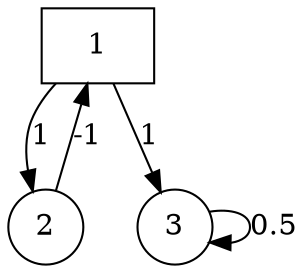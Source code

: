 digraph "graph" {
	node [shape=rectangle]
	1
	node [shape=circle]
	2
	node [shape=circle]
	3
	1 -> 2 [label=1]
	1 -> 3 [label=1]
	2 -> 1 [label=-1]
	3 -> 3 [label=0.5]
}
